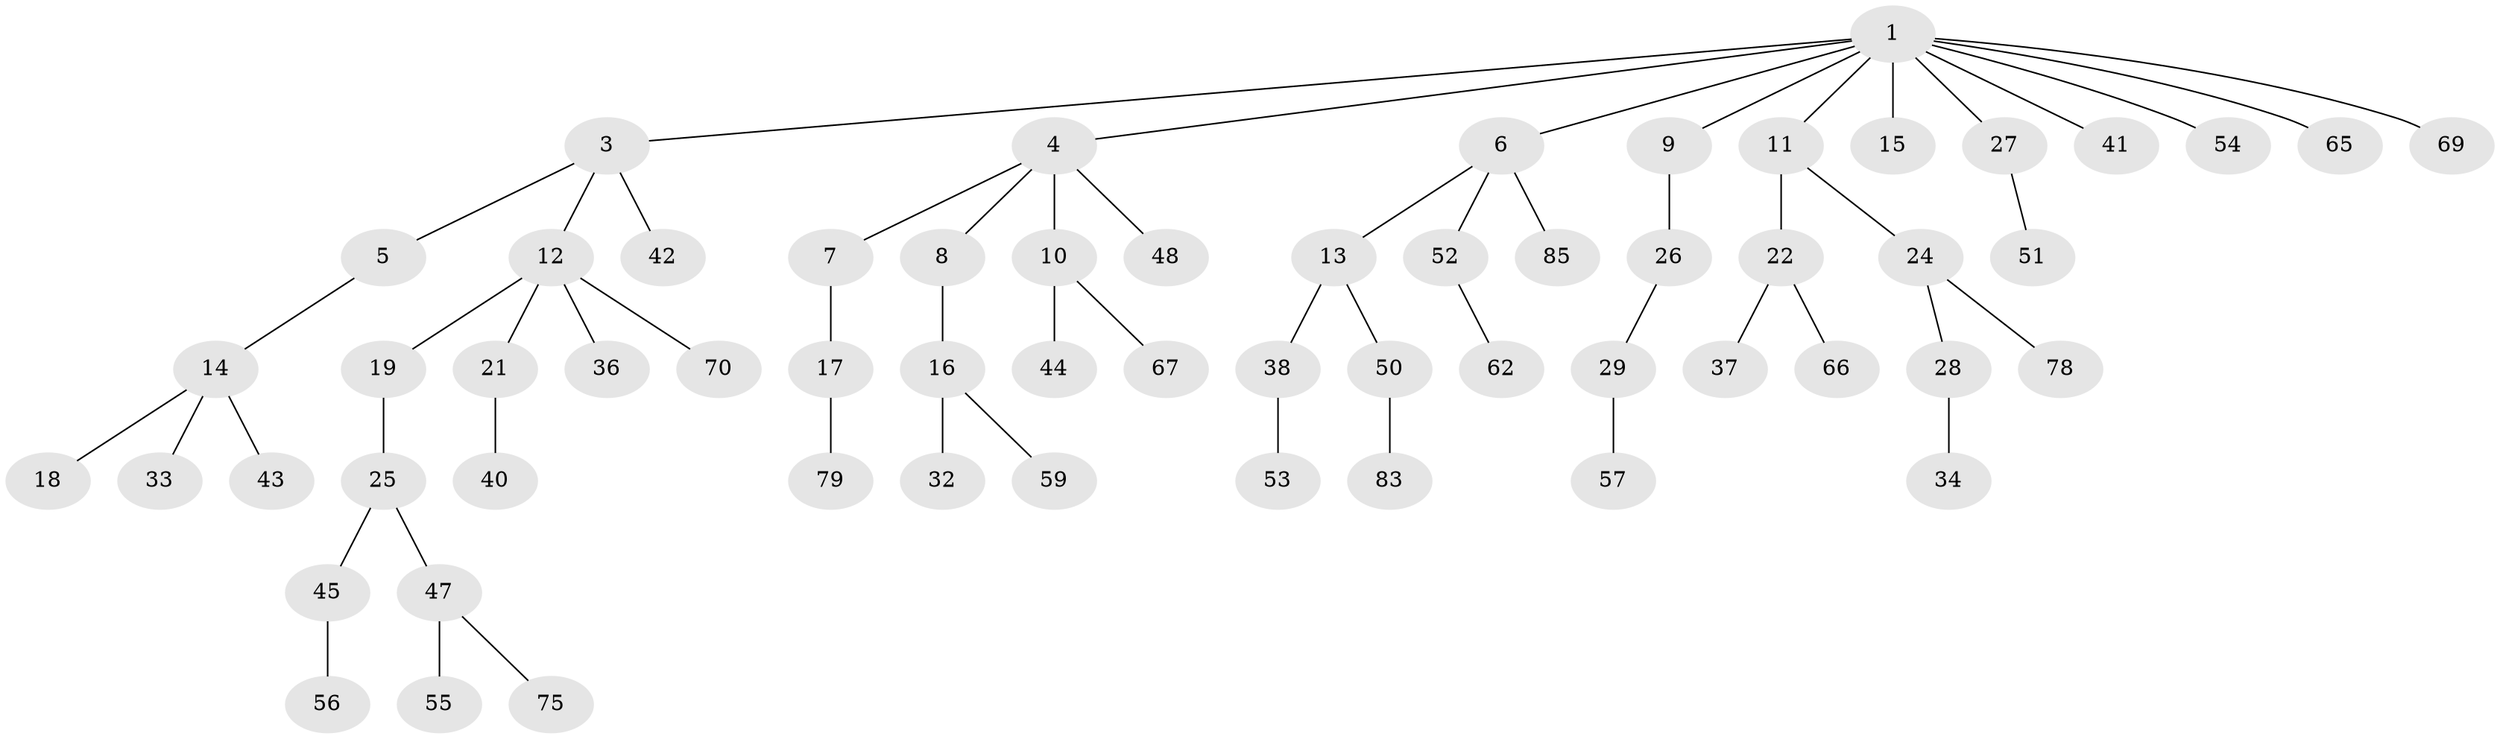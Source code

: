// original degree distribution, {5: 0.03488372093023256, 8: 0.011627906976744186, 4: 0.05813953488372093, 3: 0.1511627906976744, 2: 0.27906976744186046, 1: 0.46511627906976744}
// Generated by graph-tools (version 1.1) at 2025/19/03/04/25 18:19:10]
// undirected, 60 vertices, 59 edges
graph export_dot {
graph [start="1"]
  node [color=gray90,style=filled];
  1 [super="+2"];
  3;
  4;
  5 [super="+49"];
  6 [super="+35"];
  7;
  8;
  9 [super="+23"];
  10 [super="+31"];
  11;
  12;
  13;
  14;
  15 [super="+81"];
  16 [super="+30+76+20"];
  17;
  18 [super="+60"];
  19;
  21;
  22;
  24 [super="+61+63"];
  25;
  26;
  27 [super="+46"];
  28;
  29;
  32;
  33;
  34;
  36;
  37;
  38 [super="+39"];
  40;
  41 [super="+71"];
  42;
  43;
  44;
  45 [super="+58"];
  47;
  48 [super="+82"];
  50;
  51;
  52;
  53;
  54;
  55;
  56;
  57;
  59;
  62;
  65;
  66 [super="+84"];
  67;
  69;
  70;
  75 [super="+86"];
  78;
  79;
  83;
  85;
  1 -- 3;
  1 -- 4;
  1 -- 54;
  1 -- 65;
  1 -- 69;
  1 -- 6;
  1 -- 9;
  1 -- 41;
  1 -- 11;
  1 -- 15;
  1 -- 27;
  3 -- 5;
  3 -- 12;
  3 -- 42;
  4 -- 7;
  4 -- 8;
  4 -- 10;
  4 -- 48;
  5 -- 14;
  6 -- 13;
  6 -- 85;
  6 -- 52;
  7 -- 17;
  8 -- 16;
  9 -- 26;
  10 -- 67;
  10 -- 44;
  11 -- 22;
  11 -- 24;
  12 -- 19;
  12 -- 21;
  12 -- 36;
  12 -- 70;
  13 -- 38;
  13 -- 50;
  14 -- 18;
  14 -- 33;
  14 -- 43;
  16 -- 32;
  16 -- 59;
  17 -- 79;
  19 -- 25;
  21 -- 40;
  22 -- 37;
  22 -- 66;
  24 -- 28;
  24 -- 78;
  25 -- 45;
  25 -- 47;
  26 -- 29;
  27 -- 51;
  28 -- 34;
  29 -- 57;
  38 -- 53;
  45 -- 56;
  47 -- 55;
  47 -- 75;
  50 -- 83;
  52 -- 62;
}
